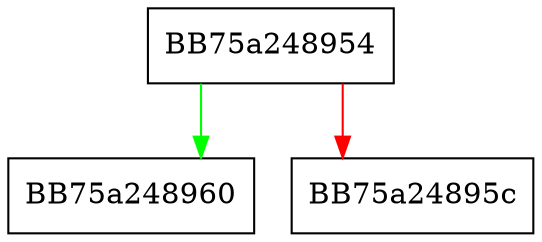 digraph GetFirst {
  node [shape="box"];
  graph [splines=ortho];
  BB75a248954 -> BB75a248960 [color="green"];
  BB75a248954 -> BB75a24895c [color="red"];
}